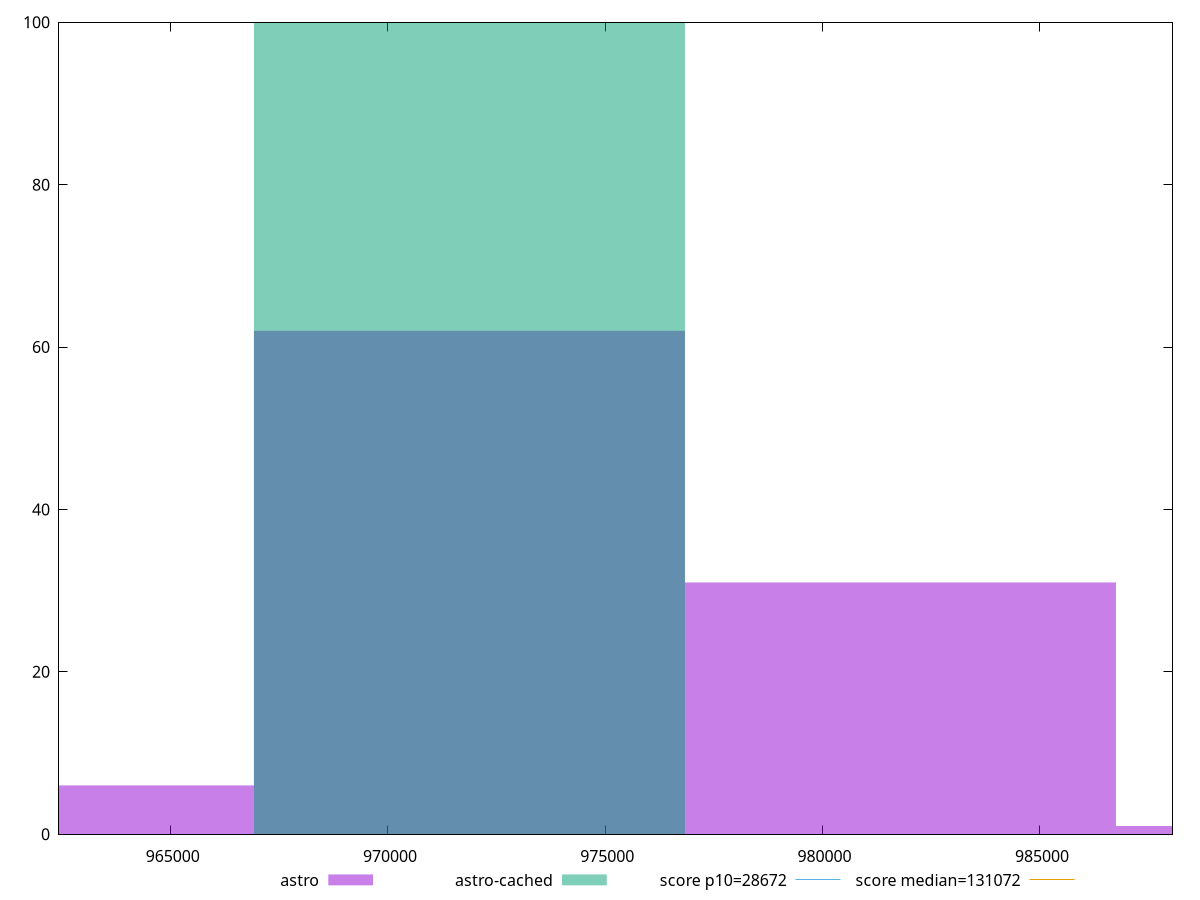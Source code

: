 reset

$astro <<EOF
971874.4479282864 62
981791.5341316363 31
991708.6203349861 1
961957.3617249365 6
EOF

$astroCached <<EOF
971874.4479282864 100
EOF

set key outside below
set boxwidth 9917.086203349862
set xrange [962430.055786111:988051.3920333335]
set yrange [0:100]
set trange [0:100]
set style fill transparent solid 0.5 noborder

set parametric
set terminal svg size 640, 500 enhanced background rgb 'white'
set output "reports/report_00033_2021-03-01T14-23-16.841Z/uses-long-cache-ttl/comparison/histogram/0_vs_1.svg"

plot $astro title "astro" with boxes, \
     $astroCached title "astro-cached" with boxes, \
     28672,t title "score p10=28672", \
     131072,t title "score median=131072"

reset
